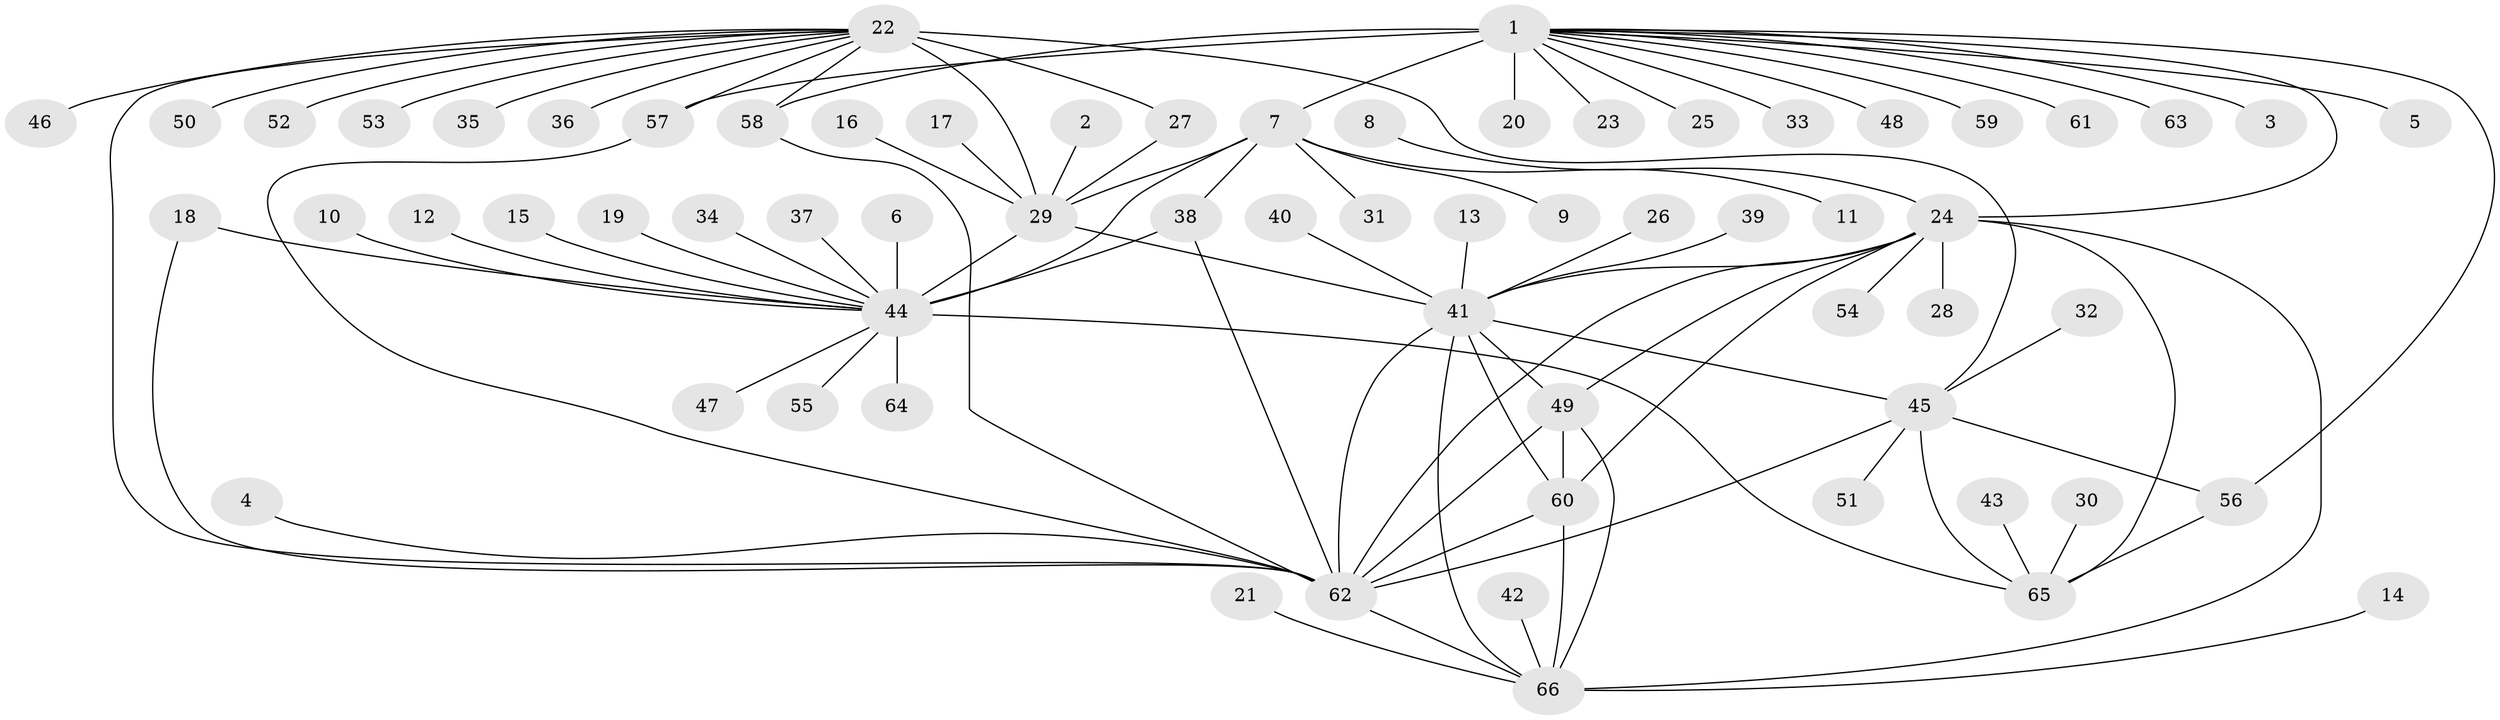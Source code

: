 // original degree distribution, {12: 0.030534351145038167, 7: 0.061068702290076333, 9: 0.022900763358778626, 6: 0.015267175572519083, 11: 0.030534351145038167, 8: 0.03816793893129771, 5: 0.015267175572519083, 13: 0.007633587786259542, 10: 0.007633587786259542, 1: 0.5954198473282443, 3: 0.030534351145038167, 2: 0.13740458015267176, 4: 0.007633587786259542}
// Generated by graph-tools (version 1.1) at 2025/50/03/09/25 03:50:29]
// undirected, 66 vertices, 92 edges
graph export_dot {
graph [start="1"]
  node [color=gray90,style=filled];
  1;
  2;
  3;
  4;
  5;
  6;
  7;
  8;
  9;
  10;
  11;
  12;
  13;
  14;
  15;
  16;
  17;
  18;
  19;
  20;
  21;
  22;
  23;
  24;
  25;
  26;
  27;
  28;
  29;
  30;
  31;
  32;
  33;
  34;
  35;
  36;
  37;
  38;
  39;
  40;
  41;
  42;
  43;
  44;
  45;
  46;
  47;
  48;
  49;
  50;
  51;
  52;
  53;
  54;
  55;
  56;
  57;
  58;
  59;
  60;
  61;
  62;
  63;
  64;
  65;
  66;
  1 -- 3 [weight=1.0];
  1 -- 5 [weight=1.0];
  1 -- 7 [weight=1.0];
  1 -- 20 [weight=1.0];
  1 -- 23 [weight=1.0];
  1 -- 24 [weight=1.0];
  1 -- 25 [weight=1.0];
  1 -- 33 [weight=1.0];
  1 -- 48 [weight=1.0];
  1 -- 56 [weight=1.0];
  1 -- 57 [weight=8.0];
  1 -- 58 [weight=2.0];
  1 -- 59 [weight=1.0];
  1 -- 61 [weight=1.0];
  1 -- 63 [weight=1.0];
  2 -- 29 [weight=1.0];
  4 -- 62 [weight=1.0];
  6 -- 44 [weight=1.0];
  7 -- 9 [weight=1.0];
  7 -- 11 [weight=1.0];
  7 -- 29 [weight=1.0];
  7 -- 31 [weight=1.0];
  7 -- 38 [weight=1.0];
  7 -- 44 [weight=4.0];
  8 -- 24 [weight=1.0];
  10 -- 44 [weight=1.0];
  12 -- 44 [weight=1.0];
  13 -- 41 [weight=1.0];
  14 -- 66 [weight=1.0];
  15 -- 44 [weight=1.0];
  16 -- 29 [weight=1.0];
  17 -- 29 [weight=1.0];
  18 -- 44 [weight=1.0];
  18 -- 62 [weight=1.0];
  19 -- 44 [weight=1.0];
  21 -- 66 [weight=1.0];
  22 -- 27 [weight=4.0];
  22 -- 29 [weight=4.0];
  22 -- 35 [weight=1.0];
  22 -- 36 [weight=1.0];
  22 -- 45 [weight=1.0];
  22 -- 46 [weight=1.0];
  22 -- 50 [weight=1.0];
  22 -- 52 [weight=1.0];
  22 -- 53 [weight=1.0];
  22 -- 57 [weight=1.0];
  22 -- 58 [weight=1.0];
  22 -- 62 [weight=1.0];
  24 -- 28 [weight=1.0];
  24 -- 41 [weight=1.0];
  24 -- 49 [weight=1.0];
  24 -- 54 [weight=1.0];
  24 -- 60 [weight=1.0];
  24 -- 62 [weight=1.0];
  24 -- 65 [weight=1.0];
  24 -- 66 [weight=1.0];
  26 -- 41 [weight=1.0];
  27 -- 29 [weight=1.0];
  29 -- 41 [weight=1.0];
  29 -- 44 [weight=1.0];
  30 -- 65 [weight=1.0];
  32 -- 45 [weight=1.0];
  34 -- 44 [weight=1.0];
  37 -- 44 [weight=1.0];
  38 -- 44 [weight=4.0];
  38 -- 62 [weight=1.0];
  39 -- 41 [weight=1.0];
  40 -- 41 [weight=1.0];
  41 -- 45 [weight=1.0];
  41 -- 49 [weight=1.0];
  41 -- 60 [weight=1.0];
  41 -- 62 [weight=1.0];
  41 -- 66 [weight=1.0];
  42 -- 66 [weight=1.0];
  43 -- 65 [weight=1.0];
  44 -- 47 [weight=1.0];
  44 -- 55 [weight=1.0];
  44 -- 64 [weight=1.0];
  44 -- 65 [weight=1.0];
  45 -- 51 [weight=1.0];
  45 -- 56 [weight=1.0];
  45 -- 62 [weight=1.0];
  45 -- 65 [weight=4.0];
  49 -- 60 [weight=1.0];
  49 -- 62 [weight=1.0];
  49 -- 66 [weight=1.0];
  56 -- 65 [weight=4.0];
  57 -- 62 [weight=1.0];
  58 -- 62 [weight=1.0];
  60 -- 62 [weight=1.0];
  60 -- 66 [weight=1.0];
  62 -- 66 [weight=1.0];
}
